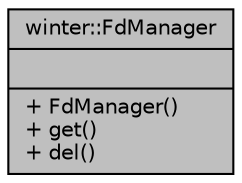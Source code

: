 digraph "winter::FdManager"
{
 // LATEX_PDF_SIZE
  edge [fontname="Helvetica",fontsize="10",labelfontname="Helvetica",labelfontsize="10"];
  node [fontname="Helvetica",fontsize="10",shape=record];
  Node1 [label="{winter::FdManager\n||+ FdManager()\l+ get()\l+ del()\l}",height=0.2,width=0.4,color="black", fillcolor="grey75", style="filled", fontcolor="black",tooltip="文件句柄管理类"];
}
